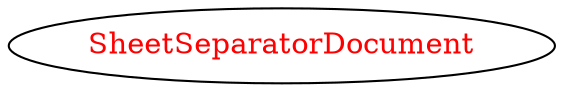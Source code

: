 digraph dependencyGraph {
 concentrate=true;
 ranksep="2.0";
 rankdir="LR"; 
 splines="ortho";
"SheetSeparatorDocument" [fontcolor="red"];
}